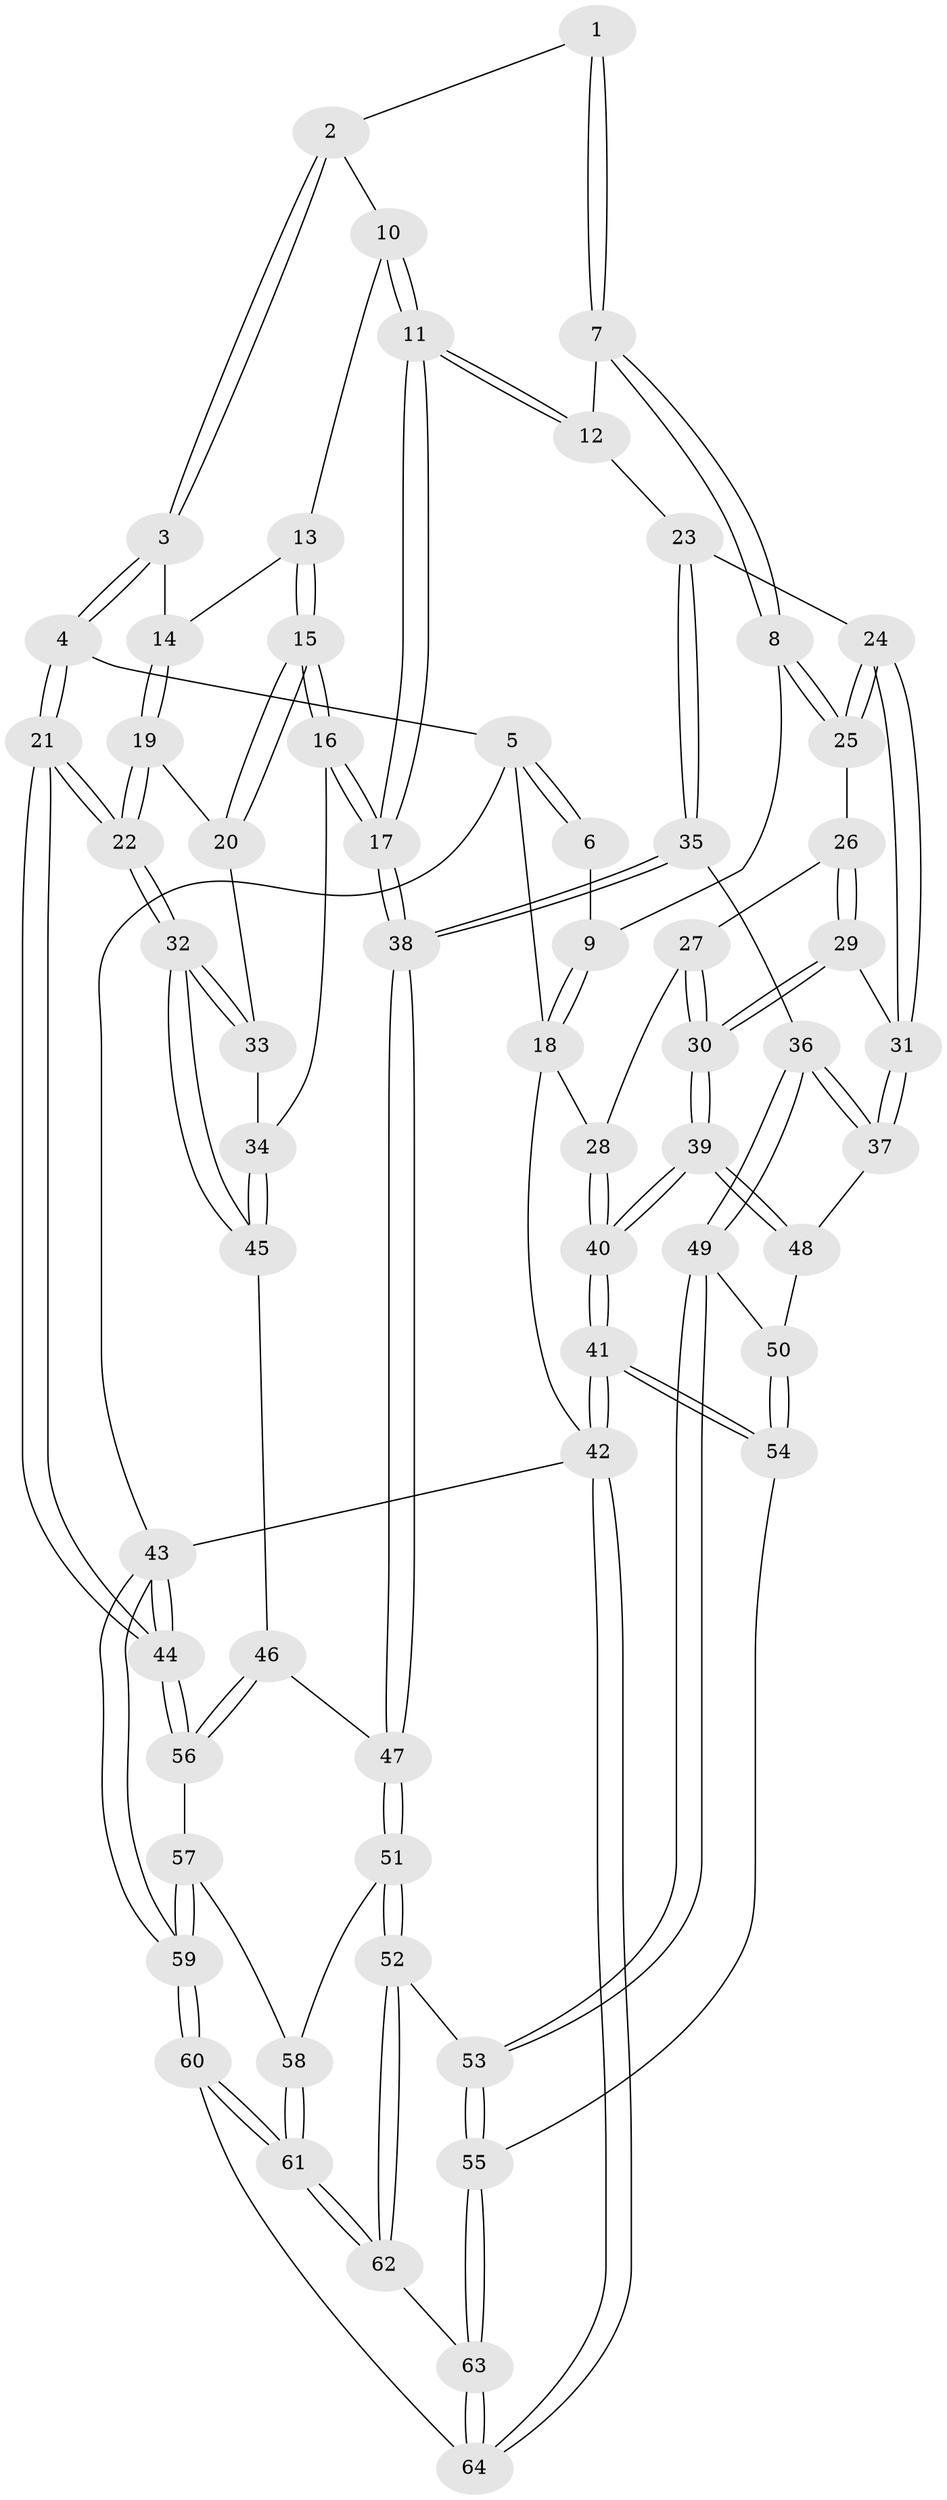 // Generated by graph-tools (version 1.1) at 2025/51/03/09/25 03:51:03]
// undirected, 64 vertices, 157 edges
graph export_dot {
graph [start="1"]
  node [color=gray90,style=filled];
  1 [pos="+0.5926974007060576+0.0019088601631869092"];
  2 [pos="+0.6917419033875847+0.11973035646275783"];
  3 [pos="+0.9650687687833636+0.12698846290337792"];
  4 [pos="+1+0"];
  5 [pos="+1+0"];
  6 [pos="+0.5699241737174194+0"];
  7 [pos="+0.4737816431697375+0.21831522371727616"];
  8 [pos="+0.28096617645933675+0.20767835125762346"];
  9 [pos="+0+0"];
  10 [pos="+0.6971181362063376+0.1659135714235628"];
  11 [pos="+0.6443052748625635+0.39172171765405983"];
  12 [pos="+0.4835512502897853+0.24078208160495523"];
  13 [pos="+0.8215001810767206+0.2590559764682392"];
  14 [pos="+0.9247964730048778+0.2045018967525781"];
  15 [pos="+0.7716732648911439+0.3703852531878885"];
  16 [pos="+0.6846933091334263+0.4234299382501563"];
  17 [pos="+0.6564455366765277+0.4274747094085031"];
  18 [pos="+0+0"];
  19 [pos="+0.9322400502871769+0.3461882944157932"];
  20 [pos="+0.8774942657729184+0.3687871716686282"];
  21 [pos="+1+0.5433154492145759"];
  22 [pos="+1+0.5402149374373114"];
  23 [pos="+0.39933554641787466+0.39639047612036166"];
  24 [pos="+0.35213571716609887+0.3834979245566308"];
  25 [pos="+0.27198887298739843+0.2785425351760427"];
  26 [pos="+0.23178285159978215+0.3207882211756937"];
  27 [pos="+0.06003917499491185+0.3178060751301694"];
  28 [pos="+0+0"];
  29 [pos="+0.17415486490912507+0.477911635353758"];
  30 [pos="+0.13328076652840673+0.5044818300621174"];
  31 [pos="+0.27678489169237175+0.47791905315455074"];
  32 [pos="+1+0.5394171449774123"];
  33 [pos="+0.8898423460916636+0.44412037806647486"];
  34 [pos="+0.8253307707211041+0.4916498894789466"];
  35 [pos="+0.5041793069961386+0.5174232747891554"];
  36 [pos="+0.4949695895062414+0.5259476304755681"];
  37 [pos="+0.3498488044517115+0.5405318487061651"];
  38 [pos="+0.6172253925494955+0.49154381738094743"];
  39 [pos="+0.06662919117755886+0.6174392821735434"];
  40 [pos="+0+0.7848832042827641"];
  41 [pos="+0+0.9992592605095714"];
  42 [pos="+0+1"];
  43 [pos="+1+1"];
  44 [pos="+1+0.7190878911196903"];
  45 [pos="+0.888886219849788+0.5592935065041088"];
  46 [pos="+0.7854226573352804+0.6853930637079645"];
  47 [pos="+0.6913630239058507+0.6555428311909837"];
  48 [pos="+0.3050498150710152+0.6058567746762594"];
  49 [pos="+0.4736898879390975+0.5905592988710108"];
  50 [pos="+0.3458218466636816+0.6821564495983267"];
  51 [pos="+0.5908343783026939+0.8025162107640552"];
  52 [pos="+0.5753430953191593+0.8138001987574184"];
  53 [pos="+0.49004449985687987+0.8054080645560423"];
  54 [pos="+0.3194448690798743+0.8367430494423709"];
  55 [pos="+0.4001581678508062+0.8414230670302383"];
  56 [pos="+0.8225633105103876+0.7288245550191225"];
  57 [pos="+0.8165379869367493+0.8279633744112492"];
  58 [pos="+0.7398377183148334+0.8502595342369391"];
  59 [pos="+1+1"];
  60 [pos="+0.747025340905548+1"];
  61 [pos="+0.6844770341952614+1"];
  62 [pos="+0.6085256960184191+0.913462032047361"];
  63 [pos="+0.4703307711926977+0.9988858278632649"];
  64 [pos="+0.500976800268097+1"];
  1 -- 2;
  1 -- 7;
  1 -- 7;
  2 -- 3;
  2 -- 3;
  2 -- 10;
  3 -- 4;
  3 -- 4;
  3 -- 14;
  4 -- 5;
  4 -- 21;
  4 -- 21;
  5 -- 6;
  5 -- 6;
  5 -- 18;
  5 -- 43;
  6 -- 9;
  7 -- 8;
  7 -- 8;
  7 -- 12;
  8 -- 9;
  8 -- 25;
  8 -- 25;
  9 -- 18;
  9 -- 18;
  10 -- 11;
  10 -- 11;
  10 -- 13;
  11 -- 12;
  11 -- 12;
  11 -- 17;
  11 -- 17;
  12 -- 23;
  13 -- 14;
  13 -- 15;
  13 -- 15;
  14 -- 19;
  14 -- 19;
  15 -- 16;
  15 -- 16;
  15 -- 20;
  15 -- 20;
  16 -- 17;
  16 -- 17;
  16 -- 34;
  17 -- 38;
  17 -- 38;
  18 -- 28;
  18 -- 42;
  19 -- 20;
  19 -- 22;
  19 -- 22;
  20 -- 33;
  21 -- 22;
  21 -- 22;
  21 -- 44;
  21 -- 44;
  22 -- 32;
  22 -- 32;
  23 -- 24;
  23 -- 35;
  23 -- 35;
  24 -- 25;
  24 -- 25;
  24 -- 31;
  24 -- 31;
  25 -- 26;
  26 -- 27;
  26 -- 29;
  26 -- 29;
  27 -- 28;
  27 -- 30;
  27 -- 30;
  28 -- 40;
  28 -- 40;
  29 -- 30;
  29 -- 30;
  29 -- 31;
  30 -- 39;
  30 -- 39;
  31 -- 37;
  31 -- 37;
  32 -- 33;
  32 -- 33;
  32 -- 45;
  32 -- 45;
  33 -- 34;
  34 -- 45;
  34 -- 45;
  35 -- 36;
  35 -- 38;
  35 -- 38;
  36 -- 37;
  36 -- 37;
  36 -- 49;
  36 -- 49;
  37 -- 48;
  38 -- 47;
  38 -- 47;
  39 -- 40;
  39 -- 40;
  39 -- 48;
  39 -- 48;
  40 -- 41;
  40 -- 41;
  41 -- 42;
  41 -- 42;
  41 -- 54;
  41 -- 54;
  42 -- 64;
  42 -- 64;
  42 -- 43;
  43 -- 44;
  43 -- 44;
  43 -- 59;
  43 -- 59;
  44 -- 56;
  44 -- 56;
  45 -- 46;
  46 -- 47;
  46 -- 56;
  46 -- 56;
  47 -- 51;
  47 -- 51;
  48 -- 50;
  49 -- 50;
  49 -- 53;
  49 -- 53;
  50 -- 54;
  50 -- 54;
  51 -- 52;
  51 -- 52;
  51 -- 58;
  52 -- 53;
  52 -- 62;
  52 -- 62;
  53 -- 55;
  53 -- 55;
  54 -- 55;
  55 -- 63;
  55 -- 63;
  56 -- 57;
  57 -- 58;
  57 -- 59;
  57 -- 59;
  58 -- 61;
  58 -- 61;
  59 -- 60;
  59 -- 60;
  60 -- 61;
  60 -- 61;
  60 -- 64;
  61 -- 62;
  61 -- 62;
  62 -- 63;
  63 -- 64;
  63 -- 64;
}
